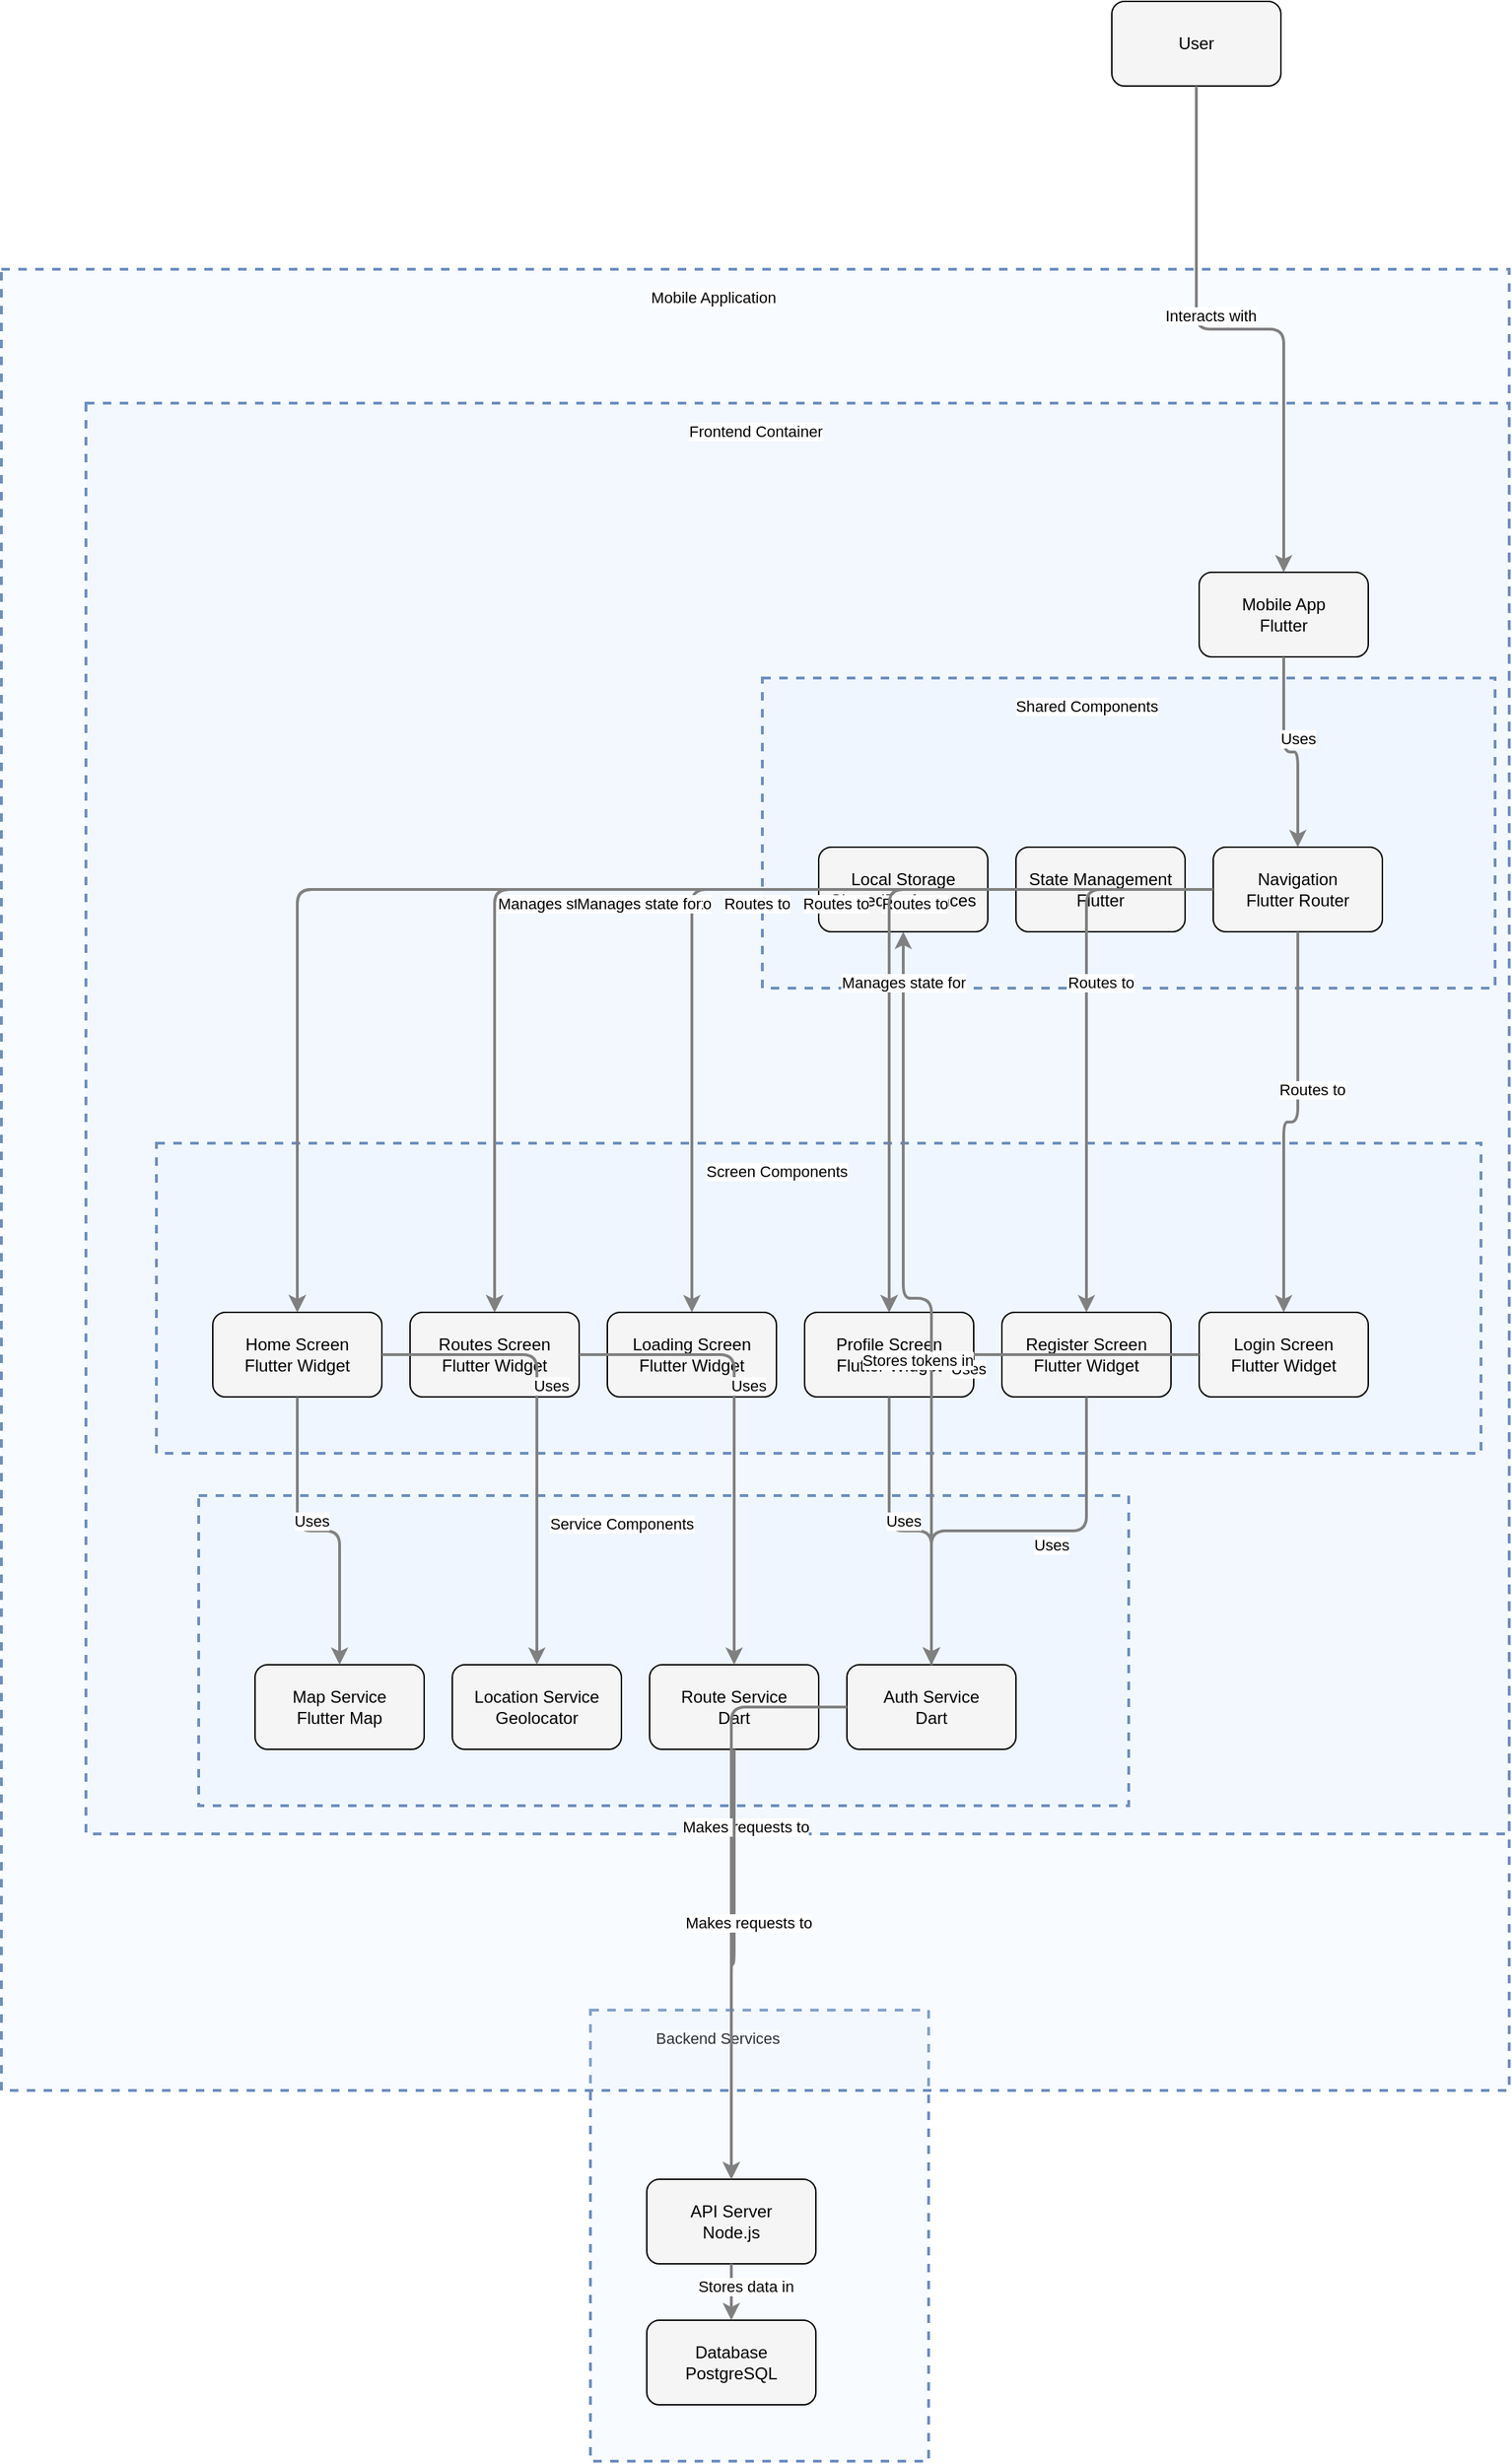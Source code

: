 <?xml version="1.0" encoding="UTF-8"?>
      <mxfile version="14.6.5" type="device">
        <diagram id="codeviz-diagram" name="System Diagram">
          <mxGraphModel dx="1000" dy="1000" grid="1" gridSize="10" guides="1" tooltips="1" connect="1" arrows="1" fold="1" page="1" pageScale="1" pageWidth="1169" pageHeight="827" math="0" shadow="0">
            <root>
              <mxCell id="0"/>
              <mxCell id="1" parent="0"/>
              <mxCell id="subGraph2" value="" style="html=1;whiteSpace=wrap;container=1;fillColor=#dae8fc;strokeColor=#6c8ebf;dashed=1;fillOpacity=20;strokeWidth=2;containerType=none;recursiveResize=0;movable=1;resizable=1;autosize=0;dropTarget=0" vertex="1" parent="subGraph3">
                <mxGeometry x="480" y="195" width="520" height="220" as="geometry"/>
              </mxCell>
              <mxCell id="subGraph2_label" value="Shared Components" style="edgeLabel;html=1;align=center;verticalAlign=middle;resizable=0;labelBackgroundColor=white;spacing=5" vertex="1" parent="subGraph3">
                <mxGeometry x="488" y="203" width="444" height="24" as="geometry"/>
              </mxCell>
<mxCell id="subGraph1" value="" style="html=1;whiteSpace=wrap;container=1;fillColor=#dae8fc;strokeColor=#6c8ebf;dashed=1;fillOpacity=20;strokeWidth=2;containerType=none;recursiveResize=0;movable=1;resizable=1;autosize=0;dropTarget=0" vertex="1" parent="subGraph3">
                <mxGeometry x="80" y="775" width="660" height="220" as="geometry"/>
              </mxCell>
              <mxCell id="subGraph1_label" value="Service Components" style="edgeLabel;html=1;align=center;verticalAlign=middle;resizable=0;labelBackgroundColor=white;spacing=5" vertex="1" parent="subGraph3">
                <mxGeometry x="88" y="783" width="584" height="24" as="geometry"/>
              </mxCell>
<mxCell id="subGraph0" value="" style="html=1;whiteSpace=wrap;container=1;fillColor=#dae8fc;strokeColor=#6c8ebf;dashed=1;fillOpacity=20;strokeWidth=2;containerType=none;recursiveResize=0;movable=1;resizable=1;autosize=0;dropTarget=0" vertex="1" parent="subGraph3">
                <mxGeometry x="50" y="525" width="940" height="220" as="geometry"/>
              </mxCell>
              <mxCell id="subGraph0_label" value="Screen Components" style="edgeLabel;html=1;align=center;verticalAlign=middle;resizable=0;labelBackgroundColor=white;spacing=5" vertex="1" parent="subGraph3">
                <mxGeometry x="58" y="533" width="864" height="24" as="geometry"/>
              </mxCell>
<mxCell id="subGraph3" value="" style="html=1;whiteSpace=wrap;container=1;fillColor=#dae8fc;strokeColor=#6c8ebf;dashed=1;fillOpacity=20;strokeWidth=2;containerType=none;recursiveResize=0;movable=1;resizable=1;autosize=0;dropTarget=0" vertex="1" parent="subGraph4">
                <mxGeometry x="60" y="95" width="1010" height="1015" as="geometry"/>
              </mxCell>
              <mxCell id="subGraph3_label" value="Frontend Container" style="edgeLabel;html=1;align=center;verticalAlign=middle;resizable=0;labelBackgroundColor=white;spacing=5" vertex="1" parent="subGraph4">
                <mxGeometry x="68" y="103" width="934" height="24" as="geometry"/>
              </mxCell>
<mxCell id="subGraph5" value="" style="html=1;whiteSpace=wrap;container=1;fillColor=#dae8fc;strokeColor=#6c8ebf;dashed=1;fillOpacity=20;strokeWidth=2;containerType=none;recursiveResize=0;movable=1;resizable=1;autosize=0;dropTarget=0" vertex="1" parent="1">
                <mxGeometry x="472" y="1437" width="240" height="320" as="geometry"/>
              </mxCell>
              <mxCell id="subGraph5_label" value="Backend Services" style="edgeLabel;html=1;align=center;verticalAlign=middle;resizable=0;labelBackgroundColor=white;spacing=5" vertex="1" parent="1">
                <mxGeometry x="480" y="1445" width="164" height="24" as="geometry"/>
              </mxCell>
<mxCell id="subGraph4" value="" style="html=1;whiteSpace=wrap;container=1;fillColor=#dae8fc;strokeColor=#6c8ebf;dashed=1;fillOpacity=20;strokeWidth=2;containerType=none;recursiveResize=0;movable=1;resizable=1;autosize=0;dropTarget=0" vertex="1" parent="1">
                <mxGeometry x="54" y="202" width="1070" height="1292" as="geometry"/>
              </mxCell>
              <mxCell id="subGraph4_label" value="Mobile Application" style="edgeLabel;html=1;align=center;verticalAlign=middle;resizable=0;labelBackgroundColor=white;spacing=5" vertex="1" parent="1">
                <mxGeometry x="62" y="210" width="994" height="24" as="geometry"/>
              </mxCell>
              <mxCell id="User" value="User" style="rounded=1;whiteSpace=wrap;html=1;fillColor=#f5f5f5" vertex="1" parent="1">
                    <mxGeometry x="842" y="12" width="120" height="60" as="geometry"/>
                  </mxCell>
<mxCell id="MobileApp" value="Mobile App&lt;br&gt;Flutter" style="rounded=1;whiteSpace=wrap;html=1;fillColor=#f5f5f5" vertex="1" parent="subGraph3">
                    <mxGeometry x="790" y="120" width="120" height="60" as="geometry"/>
                  </mxCell>
<mxCell id="HomeScreen" value="Home Screen&lt;br&gt;Flutter Widget" style="rounded=1;whiteSpace=wrap;html=1;fillColor=#f5f5f5" vertex="1" parent="subGraph0">
                    <mxGeometry x="40" y="120" width="120" height="60" as="geometry"/>
                  </mxCell>
<mxCell id="LoginScreen" value="Login Screen&lt;br&gt;Flutter Widget" style="rounded=1;whiteSpace=wrap;html=1;fillColor=#f5f5f5" vertex="1" parent="subGraph0">
                    <mxGeometry x="740" y="120" width="120" height="60" as="geometry"/>
                  </mxCell>
<mxCell id="ProfileScreen" value="Profile Screen&lt;br&gt;Flutter Widget" style="rounded=1;whiteSpace=wrap;html=1;fillColor=#f5f5f5" vertex="1" parent="subGraph0">
                    <mxGeometry x="460" y="120" width="120" height="60" as="geometry"/>
                  </mxCell>
<mxCell id="RoutesScreen" value="Routes Screen&lt;br&gt;Flutter Widget" style="rounded=1;whiteSpace=wrap;html=1;fillColor=#f5f5f5" vertex="1" parent="subGraph0">
                    <mxGeometry x="180" y="120" width="120" height="60" as="geometry"/>
                  </mxCell>
<mxCell id="LoadingScreen" value="Loading Screen&lt;br&gt;Flutter Widget" style="rounded=1;whiteSpace=wrap;html=1;fillColor=#f5f5f5" vertex="1" parent="subGraph0">
                    <mxGeometry x="320" y="120" width="120" height="60" as="geometry"/>
                  </mxCell>
<mxCell id="RegisterScreen" value="Register Screen&lt;br&gt;Flutter Widget" style="rounded=1;whiteSpace=wrap;html=1;fillColor=#f5f5f5" vertex="1" parent="subGraph0">
                    <mxGeometry x="600" y="120" width="120" height="60" as="geometry"/>
                  </mxCell>
<mxCell id="AuthService" value="Auth Service&lt;br&gt;Dart" style="rounded=1;whiteSpace=wrap;html=1;fillColor=#f5f5f5" vertex="1" parent="subGraph1">
                    <mxGeometry x="460" y="120" width="120" height="60" as="geometry"/>
                  </mxCell>
<mxCell id="RouteService" value="Route Service&lt;br&gt;Dart" style="rounded=1;whiteSpace=wrap;html=1;fillColor=#f5f5f5" vertex="1" parent="subGraph1">
                    <mxGeometry x="320" y="120" width="120" height="60" as="geometry"/>
                  </mxCell>
<mxCell id="LocationService" value="Location Service&lt;br&gt;Geolocator" style="rounded=1;whiteSpace=wrap;html=1;fillColor=#f5f5f5" vertex="1" parent="subGraph1">
                    <mxGeometry x="180" y="120" width="120" height="60" as="geometry"/>
                  </mxCell>
<mxCell id="MapService" value="Map Service&lt;br&gt;Flutter Map" style="rounded=1;whiteSpace=wrap;html=1;fillColor=#f5f5f5" vertex="1" parent="subGraph1">
                    <mxGeometry x="40" y="120" width="120" height="60" as="geometry"/>
                  </mxCell>
<mxCell id="Navigation" value="Navigation&lt;br&gt;Flutter Router" style="rounded=1;whiteSpace=wrap;html=1;fillColor=#f5f5f5" vertex="1" parent="subGraph2">
                    <mxGeometry x="320" y="120" width="120" height="60" as="geometry"/>
                  </mxCell>
<mxCell id="StateManagement" value="State Management&lt;br&gt;Flutter" style="rounded=1;whiteSpace=wrap;html=1;fillColor=#f5f5f5" vertex="1" parent="subGraph2">
                    <mxGeometry x="180" y="120" width="120" height="60" as="geometry"/>
                  </mxCell>
<mxCell id="LocalStorage" value="Local Storage&lt;br&gt;SharedPreferences" style="rounded=1;whiteSpace=wrap;html=1;fillColor=#f5f5f5" vertex="1" parent="subGraph2">
                    <mxGeometry x="40" y="120" width="120" height="60" as="geometry"/>
                  </mxCell>
<mxCell id="APIServer" value="API Server&lt;br&gt;Node.js" style="rounded=1;whiteSpace=wrap;html=1;fillColor=#f5f5f5" vertex="1" parent="subGraph5">
                    <mxGeometry x="40" y="120" width="120" height="60" as="geometry"/>
                  </mxCell>
<mxCell id="Database" value="Database&lt;br&gt;PostgreSQL" style="rounded=1;whiteSpace=wrap;html=1;fillColor=#f5f5f5" vertex="1" parent="subGraph5">
                    <mxGeometry x="40" y="220" width="120" height="60" as="geometry"/>
                  </mxCell>
              <mxCell id="edge-L_User_MobileApp_0" style="edgeStyle=orthogonalEdgeStyle;rounded=1;orthogonalLoop=1;jettySize=auto;html=1;strokeColor=#808080;strokeWidth=2;jumpStyle=arc;jumpSize=10;spacing=15;labelBackgroundColor=white;labelBorderColor=none" edge="1" parent="1" source="User" target="MobileApp">
                  <mxGeometry relative="1" as="geometry"/>
                </mxCell>
                <mxCell id="edge-L_User_MobileApp_0_label" value="Interacts with" style="edgeLabel;html=1;align=center;verticalAlign=middle;resizable=0;points=[];" vertex="1" connectable="0" parent="edge-L_User_MobileApp_0">
                  <mxGeometry x="-0.2" y="10" relative="1" as="geometry">
                    <mxPoint as="offset"/>
                  </mxGeometry>
                </mxCell>
<mxCell id="edge-L_MobileApp_Navigation_1" style="edgeStyle=orthogonalEdgeStyle;rounded=1;orthogonalLoop=1;jettySize=auto;html=1;strokeColor=#808080;strokeWidth=2;jumpStyle=arc;jumpSize=10;spacing=15;labelBackgroundColor=white;labelBorderColor=none" edge="1" parent="1" source="MobileApp" target="Navigation">
                  <mxGeometry relative="1" as="geometry"/>
                </mxCell>
                <mxCell id="edge-L_MobileApp_Navigation_1_label" value="Uses" style="edgeLabel;html=1;align=center;verticalAlign=middle;resizable=0;points=[];" vertex="1" connectable="0" parent="edge-L_MobileApp_Navigation_1">
                  <mxGeometry x="-0.2" y="10" relative="1" as="geometry">
                    <mxPoint as="offset"/>
                  </mxGeometry>
                </mxCell>
<mxCell id="edge-L_Navigation_HomeScreen_2" style="edgeStyle=orthogonalEdgeStyle;rounded=1;orthogonalLoop=1;jettySize=auto;html=1;strokeColor=#808080;strokeWidth=2;jumpStyle=arc;jumpSize=10;spacing=15;labelBackgroundColor=white;labelBorderColor=none" edge="1" parent="1" source="Navigation" target="HomeScreen">
                  <mxGeometry relative="1" as="geometry"/>
                </mxCell>
                <mxCell id="edge-L_Navigation_HomeScreen_2_label" value="Routes to" style="edgeLabel;html=1;align=center;verticalAlign=middle;resizable=0;points=[];" vertex="1" connectable="0" parent="edge-L_Navigation_HomeScreen_2">
                  <mxGeometry x="-0.2" y="10" relative="1" as="geometry">
                    <mxPoint as="offset"/>
                  </mxGeometry>
                </mxCell>
<mxCell id="edge-L_Navigation_LoginScreen_3" style="edgeStyle=orthogonalEdgeStyle;rounded=1;orthogonalLoop=1;jettySize=auto;html=1;strokeColor=#808080;strokeWidth=2;jumpStyle=arc;jumpSize=10;spacing=15;labelBackgroundColor=white;labelBorderColor=none" edge="1" parent="1" source="Navigation" target="LoginScreen">
                  <mxGeometry relative="1" as="geometry"/>
                </mxCell>
                <mxCell id="edge-L_Navigation_LoginScreen_3_label" value="Routes to" style="edgeLabel;html=1;align=center;verticalAlign=middle;resizable=0;points=[];" vertex="1" connectable="0" parent="edge-L_Navigation_LoginScreen_3">
                  <mxGeometry x="-0.2" y="10" relative="1" as="geometry">
                    <mxPoint as="offset"/>
                  </mxGeometry>
                </mxCell>
<mxCell id="edge-L_Navigation_ProfileScreen_4" style="edgeStyle=orthogonalEdgeStyle;rounded=1;orthogonalLoop=1;jettySize=auto;html=1;strokeColor=#808080;strokeWidth=2;jumpStyle=arc;jumpSize=10;spacing=15;labelBackgroundColor=white;labelBorderColor=none" edge="1" parent="1" source="Navigation" target="ProfileScreen">
                  <mxGeometry relative="1" as="geometry"/>
                </mxCell>
                <mxCell id="edge-L_Navigation_ProfileScreen_4_label" value="Routes to" style="edgeLabel;html=1;align=center;verticalAlign=middle;resizable=0;points=[];" vertex="1" connectable="0" parent="edge-L_Navigation_ProfileScreen_4">
                  <mxGeometry x="-0.2" y="10" relative="1" as="geometry">
                    <mxPoint as="offset"/>
                  </mxGeometry>
                </mxCell>
<mxCell id="edge-L_Navigation_RoutesScreen_5" style="edgeStyle=orthogonalEdgeStyle;rounded=1;orthogonalLoop=1;jettySize=auto;html=1;strokeColor=#808080;strokeWidth=2;jumpStyle=arc;jumpSize=10;spacing=15;labelBackgroundColor=white;labelBorderColor=none" edge="1" parent="1" source="Navigation" target="RoutesScreen">
                  <mxGeometry relative="1" as="geometry"/>
                </mxCell>
                <mxCell id="edge-L_Navigation_RoutesScreen_5_label" value="Routes to" style="edgeLabel;html=1;align=center;verticalAlign=middle;resizable=0;points=[];" vertex="1" connectable="0" parent="edge-L_Navigation_RoutesScreen_5">
                  <mxGeometry x="-0.2" y="10" relative="1" as="geometry">
                    <mxPoint as="offset"/>
                  </mxGeometry>
                </mxCell>
<mxCell id="edge-L_Navigation_LoadingScreen_6" style="edgeStyle=orthogonalEdgeStyle;rounded=1;orthogonalLoop=1;jettySize=auto;html=1;strokeColor=#808080;strokeWidth=2;jumpStyle=arc;jumpSize=10;spacing=15;labelBackgroundColor=white;labelBorderColor=none" edge="1" parent="1" source="Navigation" target="LoadingScreen">
                  <mxGeometry relative="1" as="geometry"/>
                </mxCell>
                <mxCell id="edge-L_Navigation_LoadingScreen_6_label" value="Routes to" style="edgeLabel;html=1;align=center;verticalAlign=middle;resizable=0;points=[];" vertex="1" connectable="0" parent="edge-L_Navigation_LoadingScreen_6">
                  <mxGeometry x="-0.2" y="10" relative="1" as="geometry">
                    <mxPoint as="offset"/>
                  </mxGeometry>
                </mxCell>
<mxCell id="edge-L_Navigation_RegisterScreen_7" style="edgeStyle=orthogonalEdgeStyle;rounded=1;orthogonalLoop=1;jettySize=auto;html=1;strokeColor=#808080;strokeWidth=2;jumpStyle=arc;jumpSize=10;spacing=15;labelBackgroundColor=white;labelBorderColor=none" edge="1" parent="1" source="Navigation" target="RegisterScreen">
                  <mxGeometry relative="1" as="geometry"/>
                </mxCell>
                <mxCell id="edge-L_Navigation_RegisterScreen_7_label" value="Routes to" style="edgeLabel;html=1;align=center;verticalAlign=middle;resizable=0;points=[];" vertex="1" connectable="0" parent="edge-L_Navigation_RegisterScreen_7">
                  <mxGeometry x="-0.2" y="10" relative="1" as="geometry">
                    <mxPoint as="offset"/>
                  </mxGeometry>
                </mxCell>
<mxCell id="edge-L_HomeScreen_MapService_8" style="edgeStyle=orthogonalEdgeStyle;rounded=1;orthogonalLoop=1;jettySize=auto;html=1;strokeColor=#808080;strokeWidth=2;jumpStyle=arc;jumpSize=10;spacing=15;labelBackgroundColor=white;labelBorderColor=none" edge="1" parent="1" source="HomeScreen" target="MapService">
                  <mxGeometry relative="1" as="geometry"/>
                </mxCell>
                <mxCell id="edge-L_HomeScreen_MapService_8_label" value="Uses" style="edgeLabel;html=1;align=center;verticalAlign=middle;resizable=0;points=[];" vertex="1" connectable="0" parent="edge-L_HomeScreen_MapService_8">
                  <mxGeometry x="-0.2" y="10" relative="1" as="geometry">
                    <mxPoint as="offset"/>
                  </mxGeometry>
                </mxCell>
<mxCell id="edge-L_HomeScreen_LocationService_9" style="edgeStyle=orthogonalEdgeStyle;rounded=1;orthogonalLoop=1;jettySize=auto;html=1;strokeColor=#808080;strokeWidth=2;jumpStyle=arc;jumpSize=10;spacing=15;labelBackgroundColor=white;labelBorderColor=none" edge="1" parent="1" source="HomeScreen" target="LocationService">
                  <mxGeometry relative="1" as="geometry"/>
                </mxCell>
                <mxCell id="edge-L_HomeScreen_LocationService_9_label" value="Uses" style="edgeLabel;html=1;align=center;verticalAlign=middle;resizable=0;points=[];" vertex="1" connectable="0" parent="edge-L_HomeScreen_LocationService_9">
                  <mxGeometry x="-0.2" y="10" relative="1" as="geometry">
                    <mxPoint as="offset"/>
                  </mxGeometry>
                </mxCell>
<mxCell id="edge-L_RoutesScreen_RouteService_10" style="edgeStyle=orthogonalEdgeStyle;rounded=1;orthogonalLoop=1;jettySize=auto;html=1;strokeColor=#808080;strokeWidth=2;jumpStyle=arc;jumpSize=10;spacing=15;labelBackgroundColor=white;labelBorderColor=none" edge="1" parent="1" source="RoutesScreen" target="RouteService">
                  <mxGeometry relative="1" as="geometry"/>
                </mxCell>
                <mxCell id="edge-L_RoutesScreen_RouteService_10_label" value="Uses" style="edgeLabel;html=1;align=center;verticalAlign=middle;resizable=0;points=[];" vertex="1" connectable="0" parent="edge-L_RoutesScreen_RouteService_10">
                  <mxGeometry x="-0.2" y="10" relative="1" as="geometry">
                    <mxPoint as="offset"/>
                  </mxGeometry>
                </mxCell>
<mxCell id="edge-L_LoginScreen_AuthService_11" style="edgeStyle=orthogonalEdgeStyle;rounded=1;orthogonalLoop=1;jettySize=auto;html=1;strokeColor=#808080;strokeWidth=2;jumpStyle=arc;jumpSize=10;spacing=15;labelBackgroundColor=white;labelBorderColor=none" edge="1" parent="1" source="LoginScreen" target="AuthService">
                  <mxGeometry relative="1" as="geometry"/>
                </mxCell>
                <mxCell id="edge-L_LoginScreen_AuthService_11_label" value="Uses" style="edgeLabel;html=1;align=center;verticalAlign=middle;resizable=0;points=[];" vertex="1" connectable="0" parent="edge-L_LoginScreen_AuthService_11">
                  <mxGeometry x="-0.2" y="10" relative="1" as="geometry">
                    <mxPoint as="offset"/>
                  </mxGeometry>
                </mxCell>
<mxCell id="edge-L_RegisterScreen_AuthService_12" style="edgeStyle=orthogonalEdgeStyle;rounded=1;orthogonalLoop=1;jettySize=auto;html=1;strokeColor=#808080;strokeWidth=2;jumpStyle=arc;jumpSize=10;spacing=15;labelBackgroundColor=white;labelBorderColor=none" edge="1" parent="1" source="RegisterScreen" target="AuthService">
                  <mxGeometry relative="1" as="geometry"/>
                </mxCell>
                <mxCell id="edge-L_RegisterScreen_AuthService_12_label" value="Uses" style="edgeLabel;html=1;align=center;verticalAlign=middle;resizable=0;points=[];" vertex="1" connectable="0" parent="edge-L_RegisterScreen_AuthService_12">
                  <mxGeometry x="-0.2" y="10" relative="1" as="geometry">
                    <mxPoint as="offset"/>
                  </mxGeometry>
                </mxCell>
<mxCell id="edge-L_ProfileScreen_AuthService_13" style="edgeStyle=orthogonalEdgeStyle;rounded=1;orthogonalLoop=1;jettySize=auto;html=1;strokeColor=#808080;strokeWidth=2;jumpStyle=arc;jumpSize=10;spacing=15;labelBackgroundColor=white;labelBorderColor=none" edge="1" parent="1" source="ProfileScreen" target="AuthService">
                  <mxGeometry relative="1" as="geometry"/>
                </mxCell>
                <mxCell id="edge-L_ProfileScreen_AuthService_13_label" value="Uses" style="edgeLabel;html=1;align=center;verticalAlign=middle;resizable=0;points=[];" vertex="1" connectable="0" parent="edge-L_ProfileScreen_AuthService_13">
                  <mxGeometry x="-0.2" y="10" relative="1" as="geometry">
                    <mxPoint as="offset"/>
                  </mxGeometry>
                </mxCell>
<mxCell id="edge-L_AuthService_LocalStorage_14" style="edgeStyle=orthogonalEdgeStyle;rounded=1;orthogonalLoop=1;jettySize=auto;html=1;strokeColor=#808080;strokeWidth=2;jumpStyle=arc;jumpSize=10;spacing=15;labelBackgroundColor=white;labelBorderColor=none" edge="1" parent="1" source="AuthService" target="LocalStorage">
                  <mxGeometry relative="1" as="geometry"/>
                </mxCell>
                <mxCell id="edge-L_AuthService_LocalStorage_14_label" value="Stores tokens in" style="edgeLabel;html=1;align=center;verticalAlign=middle;resizable=0;points=[];" vertex="1" connectable="0" parent="edge-L_AuthService_LocalStorage_14">
                  <mxGeometry x="-0.2" y="10" relative="1" as="geometry">
                    <mxPoint as="offset"/>
                  </mxGeometry>
                </mxCell>
<mxCell id="edge-L_AuthService_APIServer_15" style="edgeStyle=orthogonalEdgeStyle;rounded=1;orthogonalLoop=1;jettySize=auto;html=1;strokeColor=#808080;strokeWidth=2;jumpStyle=arc;jumpSize=10;spacing=15;labelBackgroundColor=white;labelBorderColor=none" edge="1" parent="1" source="AuthService" target="APIServer">
                  <mxGeometry relative="1" as="geometry"/>
                </mxCell>
                <mxCell id="edge-L_AuthService_APIServer_15_label" value="Makes requests to" style="edgeLabel;html=1;align=center;verticalAlign=middle;resizable=0;points=[];" vertex="1" connectable="0" parent="edge-L_AuthService_APIServer_15">
                  <mxGeometry x="-0.2" y="10" relative="1" as="geometry">
                    <mxPoint as="offset"/>
                  </mxGeometry>
                </mxCell>
<mxCell id="edge-L_RouteService_APIServer_16" style="edgeStyle=orthogonalEdgeStyle;rounded=1;orthogonalLoop=1;jettySize=auto;html=1;strokeColor=#808080;strokeWidth=2;jumpStyle=arc;jumpSize=10;spacing=15;labelBackgroundColor=white;labelBorderColor=none" edge="1" parent="1" source="RouteService" target="APIServer">
                  <mxGeometry relative="1" as="geometry"/>
                </mxCell>
                <mxCell id="edge-L_RouteService_APIServer_16_label" value="Makes requests to" style="edgeLabel;html=1;align=center;verticalAlign=middle;resizable=0;points=[];" vertex="1" connectable="0" parent="edge-L_RouteService_APIServer_16">
                  <mxGeometry x="-0.2" y="10" relative="1" as="geometry">
                    <mxPoint as="offset"/>
                  </mxGeometry>
                </mxCell>
<mxCell id="edge-L_APIServer_Database_17" style="edgeStyle=orthogonalEdgeStyle;rounded=1;orthogonalLoop=1;jettySize=auto;html=1;strokeColor=#808080;strokeWidth=2;jumpStyle=arc;jumpSize=10;spacing=15;labelBackgroundColor=white;labelBorderColor=none" edge="1" parent="1" source="APIServer" target="Database">
                  <mxGeometry relative="1" as="geometry"/>
                </mxCell>
                <mxCell id="edge-L_APIServer_Database_17_label" value="Stores data in" style="edgeLabel;html=1;align=center;verticalAlign=middle;resizable=0;points=[];" vertex="1" connectable="0" parent="edge-L_APIServer_Database_17">
                  <mxGeometry x="-0.2" y="10" relative="1" as="geometry">
                    <mxPoint as="offset"/>
                  </mxGeometry>
                </mxCell>
<mxCell id="edge-L_StateManagement_HomeScreen_18" style="edgeStyle=orthogonalEdgeStyle;rounded=1;orthogonalLoop=1;jettySize=auto;html=1;strokeColor=#808080;strokeWidth=2;jumpStyle=arc;jumpSize=10;spacing=15;labelBackgroundColor=white;labelBorderColor=none" edge="1" parent="1" source="StateManagement" target="HomeScreen">
                  <mxGeometry relative="1" as="geometry"/>
                </mxCell>
                <mxCell id="edge-L_StateManagement_HomeScreen_18_label" value="Manages state for" style="edgeLabel;html=1;align=center;verticalAlign=middle;resizable=0;points=[];" vertex="1" connectable="0" parent="edge-L_StateManagement_HomeScreen_18">
                  <mxGeometry x="-0.2" y="10" relative="1" as="geometry">
                    <mxPoint as="offset"/>
                  </mxGeometry>
                </mxCell>
<mxCell id="edge-L_StateManagement_RoutesScreen_19" style="edgeStyle=orthogonalEdgeStyle;rounded=1;orthogonalLoop=1;jettySize=auto;html=1;strokeColor=#808080;strokeWidth=2;jumpStyle=arc;jumpSize=10;spacing=15;labelBackgroundColor=white;labelBorderColor=none" edge="1" parent="1" source="StateManagement" target="RoutesScreen">
                  <mxGeometry relative="1" as="geometry"/>
                </mxCell>
                <mxCell id="edge-L_StateManagement_RoutesScreen_19_label" value="Manages state for" style="edgeLabel;html=1;align=center;verticalAlign=middle;resizable=0;points=[];" vertex="1" connectable="0" parent="edge-L_StateManagement_RoutesScreen_19">
                  <mxGeometry x="-0.2" y="10" relative="1" as="geometry">
                    <mxPoint as="offset"/>
                  </mxGeometry>
                </mxCell>
<mxCell id="edge-L_StateManagement_ProfileScreen_20" style="edgeStyle=orthogonalEdgeStyle;rounded=1;orthogonalLoop=1;jettySize=auto;html=1;strokeColor=#808080;strokeWidth=2;jumpStyle=arc;jumpSize=10;spacing=15;labelBackgroundColor=white;labelBorderColor=none" edge="1" parent="1" source="StateManagement" target="ProfileScreen">
                  <mxGeometry relative="1" as="geometry"/>
                </mxCell>
                <mxCell id="edge-L_StateManagement_ProfileScreen_20_label" value="Manages state for" style="edgeLabel;html=1;align=center;verticalAlign=middle;resizable=0;points=[];" vertex="1" connectable="0" parent="edge-L_StateManagement_ProfileScreen_20">
                  <mxGeometry x="-0.2" y="10" relative="1" as="geometry">
                    <mxPoint as="offset"/>
                  </mxGeometry>
                </mxCell>
            </root>
          </mxGraphModel>
        </diagram>
      </mxfile>